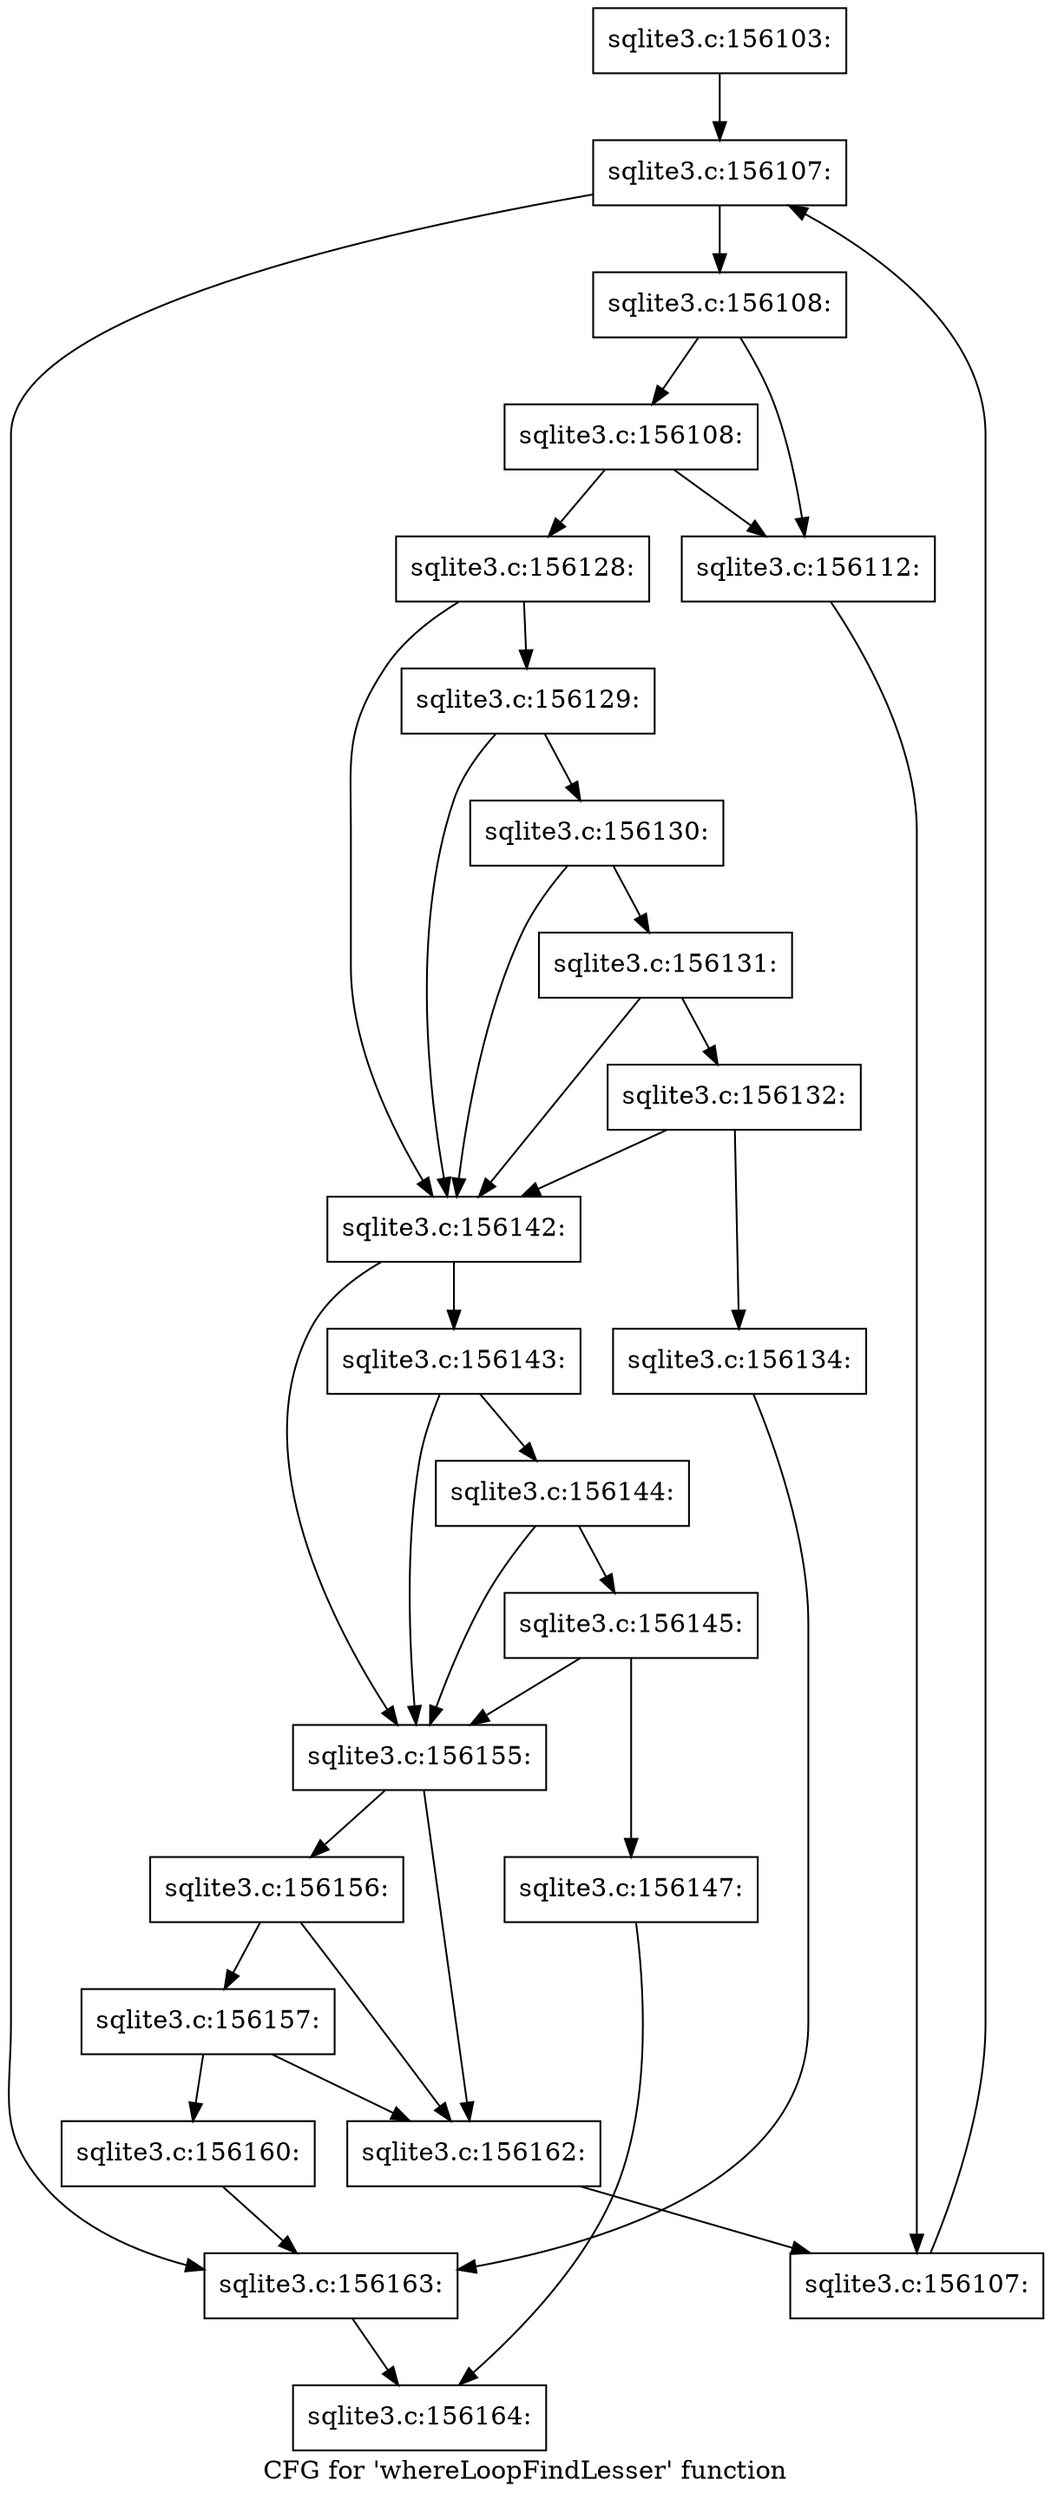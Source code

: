 digraph "CFG for 'whereLoopFindLesser' function" {
	label="CFG for 'whereLoopFindLesser' function";

	Node0x55c0f9746770 [shape=record,label="{sqlite3.c:156103:}"];
	Node0x55c0f9746770 -> Node0x55c0f9746c10;
	Node0x55c0f9746c10 [shape=record,label="{sqlite3.c:156107:}"];
	Node0x55c0f9746c10 -> Node0x55c0f97470d0;
	Node0x55c0f9746c10 -> Node0x55c0f973cd00;
	Node0x55c0f97470d0 [shape=record,label="{sqlite3.c:156108:}"];
	Node0x55c0f97470d0 -> Node0x55c0f9747410;
	Node0x55c0f97470d0 -> Node0x55c0f97474b0;
	Node0x55c0f97474b0 [shape=record,label="{sqlite3.c:156108:}"];
	Node0x55c0f97474b0 -> Node0x55c0f9747410;
	Node0x55c0f97474b0 -> Node0x55c0f9747460;
	Node0x55c0f9747410 [shape=record,label="{sqlite3.c:156112:}"];
	Node0x55c0f9747410 -> Node0x55c0f9747040;
	Node0x55c0f9747460 [shape=record,label="{sqlite3.c:156128:}"];
	Node0x55c0f9747460 -> Node0x55c0f9748690;
	Node0x55c0f9747460 -> Node0x55c0f97484c0;
	Node0x55c0f9748690 [shape=record,label="{sqlite3.c:156129:}"];
	Node0x55c0f9748690 -> Node0x55c0f9748610;
	Node0x55c0f9748690 -> Node0x55c0f97484c0;
	Node0x55c0f9748610 [shape=record,label="{sqlite3.c:156130:}"];
	Node0x55c0f9748610 -> Node0x55c0f9748590;
	Node0x55c0f9748610 -> Node0x55c0f97484c0;
	Node0x55c0f9748590 [shape=record,label="{sqlite3.c:156131:}"];
	Node0x55c0f9748590 -> Node0x55c0f9748510;
	Node0x55c0f9748590 -> Node0x55c0f97484c0;
	Node0x55c0f9748510 [shape=record,label="{sqlite3.c:156132:}"];
	Node0x55c0f9748510 -> Node0x55c0f9748470;
	Node0x55c0f9748510 -> Node0x55c0f97484c0;
	Node0x55c0f9748470 [shape=record,label="{sqlite3.c:156134:}"];
	Node0x55c0f9748470 -> Node0x55c0f973cd00;
	Node0x55c0f97484c0 [shape=record,label="{sqlite3.c:156142:}"];
	Node0x55c0f97484c0 -> Node0x55c0f974a5d0;
	Node0x55c0f97484c0 -> Node0x55c0f974a480;
	Node0x55c0f974a5d0 [shape=record,label="{sqlite3.c:156143:}"];
	Node0x55c0f974a5d0 -> Node0x55c0f974a550;
	Node0x55c0f974a5d0 -> Node0x55c0f974a480;
	Node0x55c0f974a550 [shape=record,label="{sqlite3.c:156144:}"];
	Node0x55c0f974a550 -> Node0x55c0f974a4d0;
	Node0x55c0f974a550 -> Node0x55c0f974a480;
	Node0x55c0f974a4d0 [shape=record,label="{sqlite3.c:156145:}"];
	Node0x55c0f974a4d0 -> Node0x55c0f974a430;
	Node0x55c0f974a4d0 -> Node0x55c0f974a480;
	Node0x55c0f974a430 [shape=record,label="{sqlite3.c:156147:}"];
	Node0x55c0f974a430 -> Node0x55c0f973c9b0;
	Node0x55c0f974a480 [shape=record,label="{sqlite3.c:156155:}"];
	Node0x55c0f974a480 -> Node0x55c0f974c5c0;
	Node0x55c0f974a480 -> Node0x55c0f974c4f0;
	Node0x55c0f974c5c0 [shape=record,label="{sqlite3.c:156156:}"];
	Node0x55c0f974c5c0 -> Node0x55c0f974c540;
	Node0x55c0f974c5c0 -> Node0x55c0f974c4f0;
	Node0x55c0f974c540 [shape=record,label="{sqlite3.c:156157:}"];
	Node0x55c0f974c540 -> Node0x55c0f974c4a0;
	Node0x55c0f974c540 -> Node0x55c0f974c4f0;
	Node0x55c0f974c4a0 [shape=record,label="{sqlite3.c:156160:}"];
	Node0x55c0f974c4a0 -> Node0x55c0f973cd00;
	Node0x55c0f974c4f0 [shape=record,label="{sqlite3.c:156162:}"];
	Node0x55c0f974c4f0 -> Node0x55c0f9747040;
	Node0x55c0f9747040 [shape=record,label="{sqlite3.c:156107:}"];
	Node0x55c0f9747040 -> Node0x55c0f9746c10;
	Node0x55c0f973cd00 [shape=record,label="{sqlite3.c:156163:}"];
	Node0x55c0f973cd00 -> Node0x55c0f973c9b0;
	Node0x55c0f973c9b0 [shape=record,label="{sqlite3.c:156164:}"];
}
